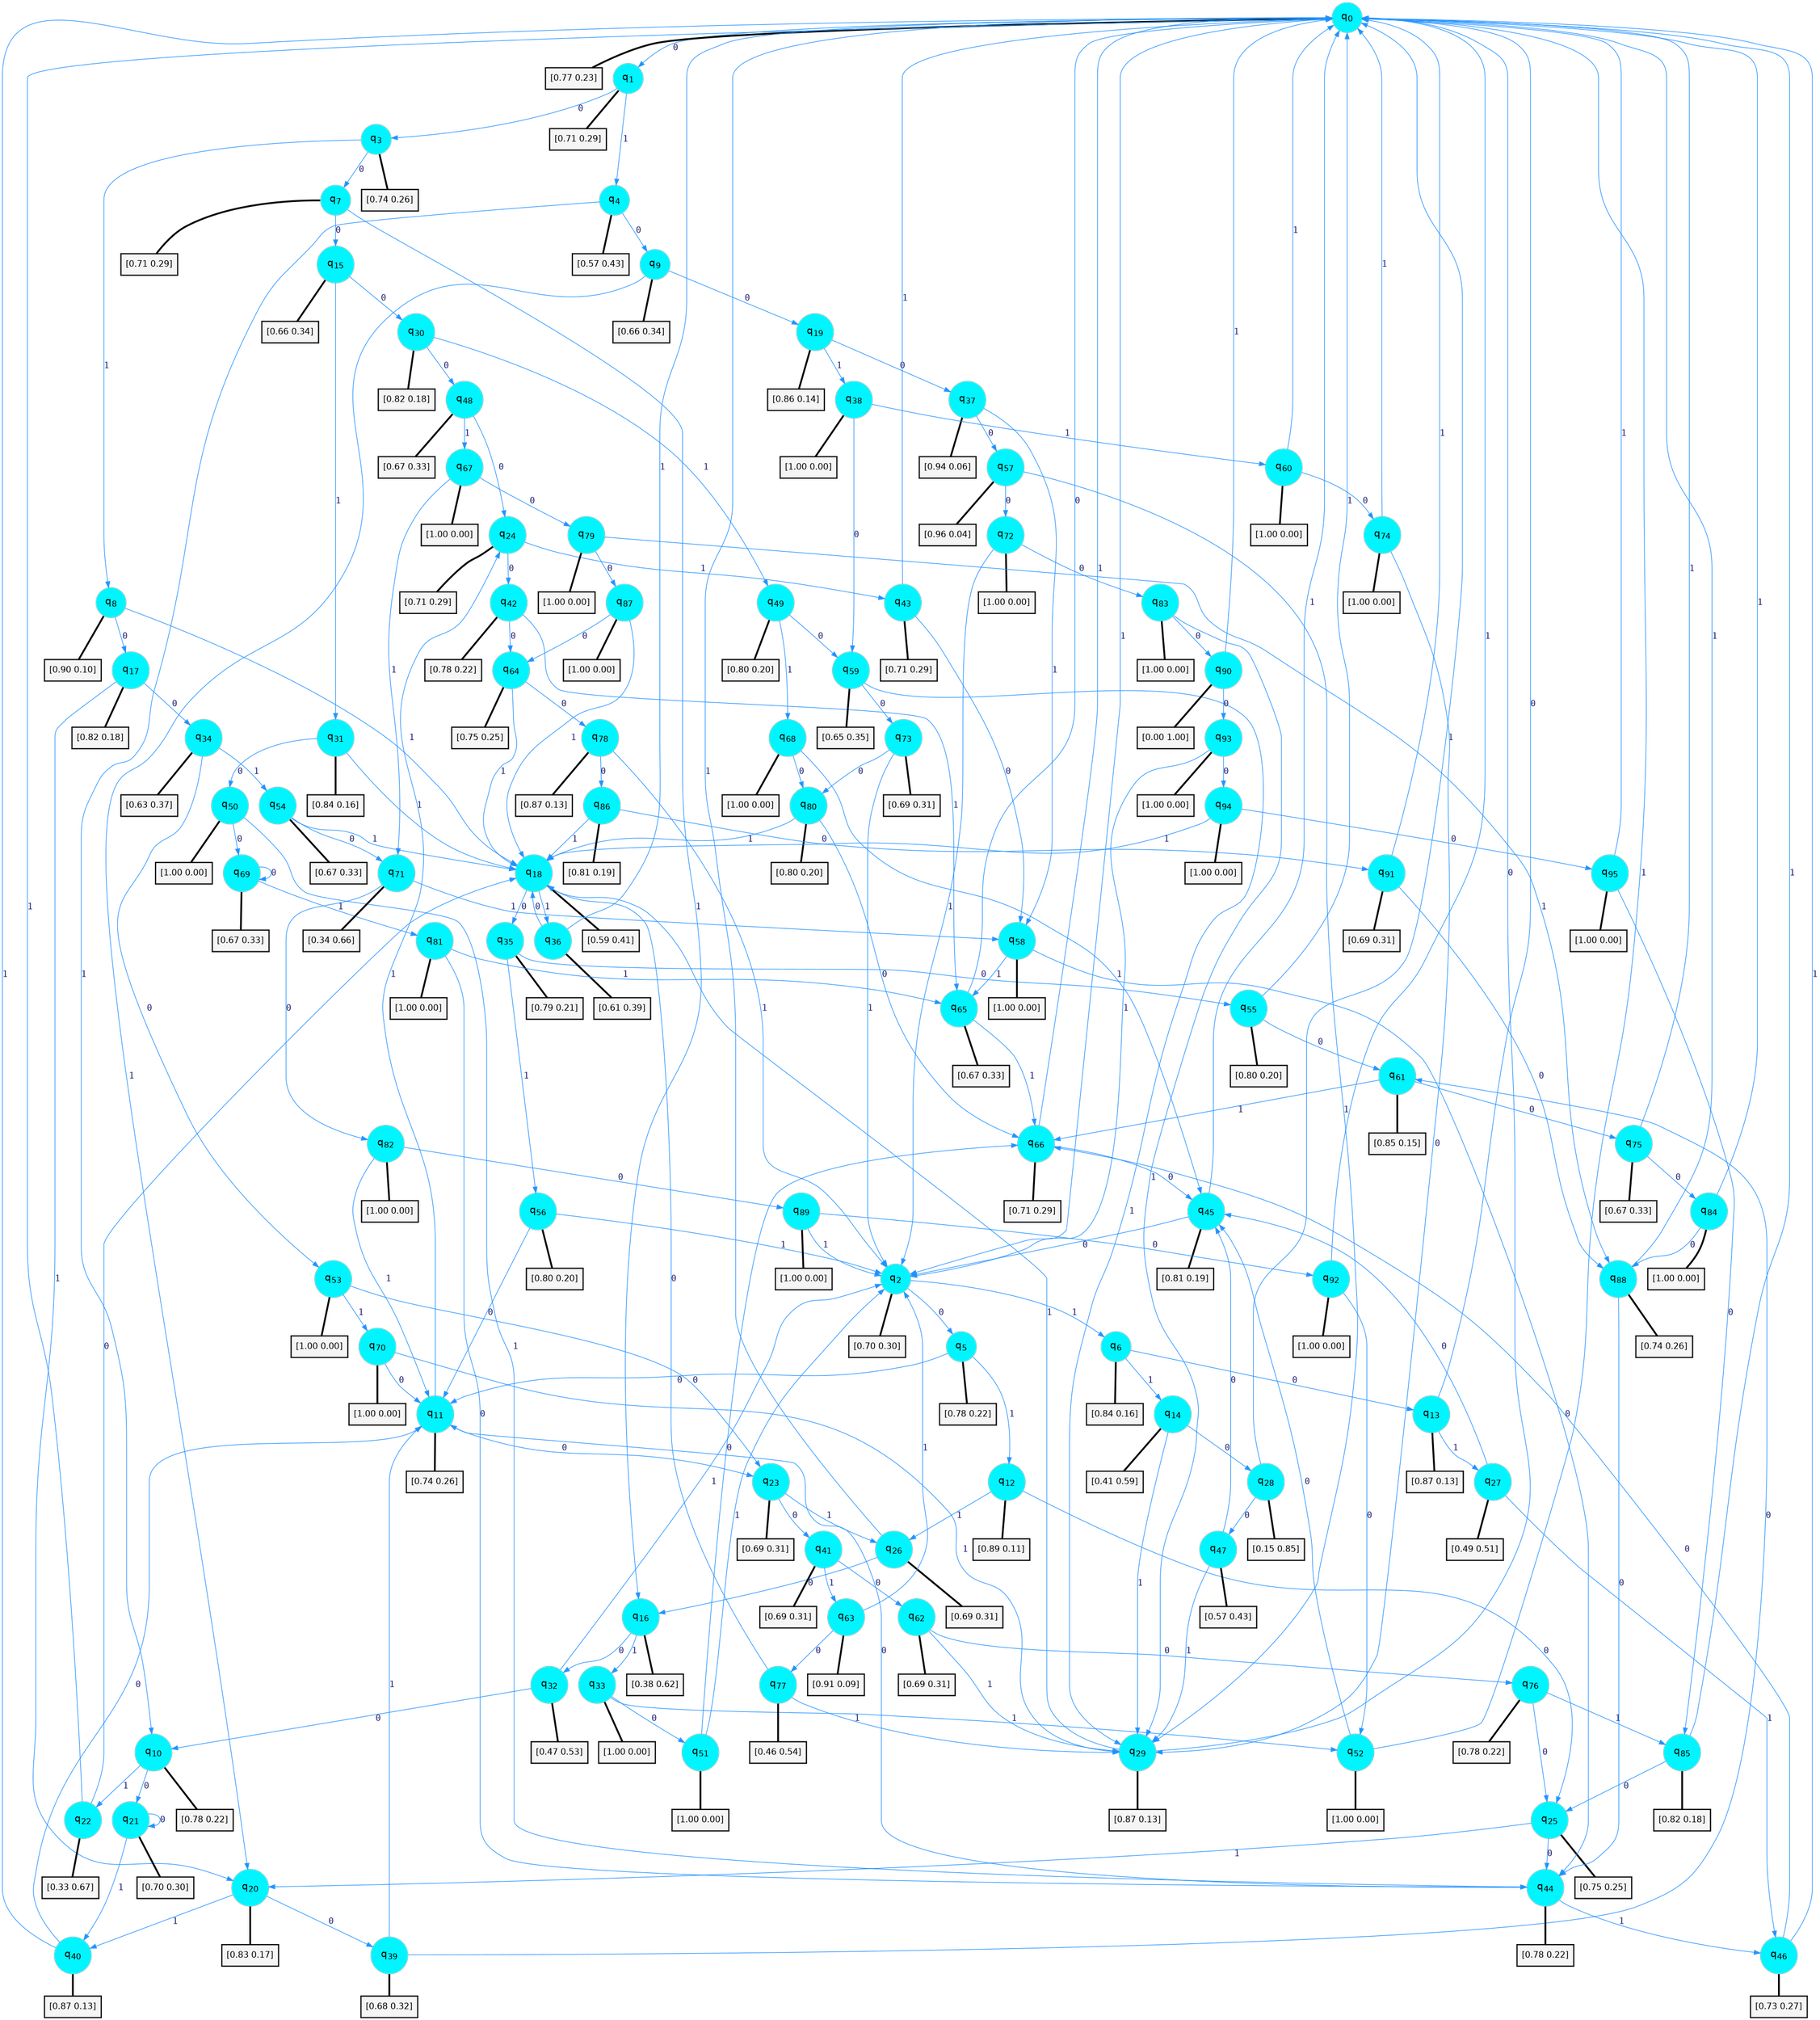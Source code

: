 digraph G {
graph [
bgcolor=transparent, dpi=300, rankdir=TD, size="40,25"];
node [
color=gray, fillcolor=turquoise1, fontcolor=black, fontname=Helvetica, fontsize=16, fontweight=bold, shape=circle, style=filled];
edge [
arrowsize=1, color=dodgerblue1, fontcolor=midnightblue, fontname=courier, fontweight=bold, penwidth=1, style=solid, weight=20];
0[label=<q<SUB>0</SUB>>];
1[label=<q<SUB>1</SUB>>];
2[label=<q<SUB>2</SUB>>];
3[label=<q<SUB>3</SUB>>];
4[label=<q<SUB>4</SUB>>];
5[label=<q<SUB>5</SUB>>];
6[label=<q<SUB>6</SUB>>];
7[label=<q<SUB>7</SUB>>];
8[label=<q<SUB>8</SUB>>];
9[label=<q<SUB>9</SUB>>];
10[label=<q<SUB>10</SUB>>];
11[label=<q<SUB>11</SUB>>];
12[label=<q<SUB>12</SUB>>];
13[label=<q<SUB>13</SUB>>];
14[label=<q<SUB>14</SUB>>];
15[label=<q<SUB>15</SUB>>];
16[label=<q<SUB>16</SUB>>];
17[label=<q<SUB>17</SUB>>];
18[label=<q<SUB>18</SUB>>];
19[label=<q<SUB>19</SUB>>];
20[label=<q<SUB>20</SUB>>];
21[label=<q<SUB>21</SUB>>];
22[label=<q<SUB>22</SUB>>];
23[label=<q<SUB>23</SUB>>];
24[label=<q<SUB>24</SUB>>];
25[label=<q<SUB>25</SUB>>];
26[label=<q<SUB>26</SUB>>];
27[label=<q<SUB>27</SUB>>];
28[label=<q<SUB>28</SUB>>];
29[label=<q<SUB>29</SUB>>];
30[label=<q<SUB>30</SUB>>];
31[label=<q<SUB>31</SUB>>];
32[label=<q<SUB>32</SUB>>];
33[label=<q<SUB>33</SUB>>];
34[label=<q<SUB>34</SUB>>];
35[label=<q<SUB>35</SUB>>];
36[label=<q<SUB>36</SUB>>];
37[label=<q<SUB>37</SUB>>];
38[label=<q<SUB>38</SUB>>];
39[label=<q<SUB>39</SUB>>];
40[label=<q<SUB>40</SUB>>];
41[label=<q<SUB>41</SUB>>];
42[label=<q<SUB>42</SUB>>];
43[label=<q<SUB>43</SUB>>];
44[label=<q<SUB>44</SUB>>];
45[label=<q<SUB>45</SUB>>];
46[label=<q<SUB>46</SUB>>];
47[label=<q<SUB>47</SUB>>];
48[label=<q<SUB>48</SUB>>];
49[label=<q<SUB>49</SUB>>];
50[label=<q<SUB>50</SUB>>];
51[label=<q<SUB>51</SUB>>];
52[label=<q<SUB>52</SUB>>];
53[label=<q<SUB>53</SUB>>];
54[label=<q<SUB>54</SUB>>];
55[label=<q<SUB>55</SUB>>];
56[label=<q<SUB>56</SUB>>];
57[label=<q<SUB>57</SUB>>];
58[label=<q<SUB>58</SUB>>];
59[label=<q<SUB>59</SUB>>];
60[label=<q<SUB>60</SUB>>];
61[label=<q<SUB>61</SUB>>];
62[label=<q<SUB>62</SUB>>];
63[label=<q<SUB>63</SUB>>];
64[label=<q<SUB>64</SUB>>];
65[label=<q<SUB>65</SUB>>];
66[label=<q<SUB>66</SUB>>];
67[label=<q<SUB>67</SUB>>];
68[label=<q<SUB>68</SUB>>];
69[label=<q<SUB>69</SUB>>];
70[label=<q<SUB>70</SUB>>];
71[label=<q<SUB>71</SUB>>];
72[label=<q<SUB>72</SUB>>];
73[label=<q<SUB>73</SUB>>];
74[label=<q<SUB>74</SUB>>];
75[label=<q<SUB>75</SUB>>];
76[label=<q<SUB>76</SUB>>];
77[label=<q<SUB>77</SUB>>];
78[label=<q<SUB>78</SUB>>];
79[label=<q<SUB>79</SUB>>];
80[label=<q<SUB>80</SUB>>];
81[label=<q<SUB>81</SUB>>];
82[label=<q<SUB>82</SUB>>];
83[label=<q<SUB>83</SUB>>];
84[label=<q<SUB>84</SUB>>];
85[label=<q<SUB>85</SUB>>];
86[label=<q<SUB>86</SUB>>];
87[label=<q<SUB>87</SUB>>];
88[label=<q<SUB>88</SUB>>];
89[label=<q<SUB>89</SUB>>];
90[label=<q<SUB>90</SUB>>];
91[label=<q<SUB>91</SUB>>];
92[label=<q<SUB>92</SUB>>];
93[label=<q<SUB>93</SUB>>];
94[label=<q<SUB>94</SUB>>];
95[label=<q<SUB>95</SUB>>];
96[label="[0.77 0.23]", shape=box,fontcolor=black, fontname=Helvetica, fontsize=14, penwidth=2, fillcolor=whitesmoke,color=black];
97[label="[0.71 0.29]", shape=box,fontcolor=black, fontname=Helvetica, fontsize=14, penwidth=2, fillcolor=whitesmoke,color=black];
98[label="[0.70 0.30]", shape=box,fontcolor=black, fontname=Helvetica, fontsize=14, penwidth=2, fillcolor=whitesmoke,color=black];
99[label="[0.74 0.26]", shape=box,fontcolor=black, fontname=Helvetica, fontsize=14, penwidth=2, fillcolor=whitesmoke,color=black];
100[label="[0.57 0.43]", shape=box,fontcolor=black, fontname=Helvetica, fontsize=14, penwidth=2, fillcolor=whitesmoke,color=black];
101[label="[0.78 0.22]", shape=box,fontcolor=black, fontname=Helvetica, fontsize=14, penwidth=2, fillcolor=whitesmoke,color=black];
102[label="[0.84 0.16]", shape=box,fontcolor=black, fontname=Helvetica, fontsize=14, penwidth=2, fillcolor=whitesmoke,color=black];
103[label="[0.71 0.29]", shape=box,fontcolor=black, fontname=Helvetica, fontsize=14, penwidth=2, fillcolor=whitesmoke,color=black];
104[label="[0.90 0.10]", shape=box,fontcolor=black, fontname=Helvetica, fontsize=14, penwidth=2, fillcolor=whitesmoke,color=black];
105[label="[0.66 0.34]", shape=box,fontcolor=black, fontname=Helvetica, fontsize=14, penwidth=2, fillcolor=whitesmoke,color=black];
106[label="[0.78 0.22]", shape=box,fontcolor=black, fontname=Helvetica, fontsize=14, penwidth=2, fillcolor=whitesmoke,color=black];
107[label="[0.74 0.26]", shape=box,fontcolor=black, fontname=Helvetica, fontsize=14, penwidth=2, fillcolor=whitesmoke,color=black];
108[label="[0.89 0.11]", shape=box,fontcolor=black, fontname=Helvetica, fontsize=14, penwidth=2, fillcolor=whitesmoke,color=black];
109[label="[0.87 0.13]", shape=box,fontcolor=black, fontname=Helvetica, fontsize=14, penwidth=2, fillcolor=whitesmoke,color=black];
110[label="[0.41 0.59]", shape=box,fontcolor=black, fontname=Helvetica, fontsize=14, penwidth=2, fillcolor=whitesmoke,color=black];
111[label="[0.66 0.34]", shape=box,fontcolor=black, fontname=Helvetica, fontsize=14, penwidth=2, fillcolor=whitesmoke,color=black];
112[label="[0.38 0.62]", shape=box,fontcolor=black, fontname=Helvetica, fontsize=14, penwidth=2, fillcolor=whitesmoke,color=black];
113[label="[0.82 0.18]", shape=box,fontcolor=black, fontname=Helvetica, fontsize=14, penwidth=2, fillcolor=whitesmoke,color=black];
114[label="[0.59 0.41]", shape=box,fontcolor=black, fontname=Helvetica, fontsize=14, penwidth=2, fillcolor=whitesmoke,color=black];
115[label="[0.86 0.14]", shape=box,fontcolor=black, fontname=Helvetica, fontsize=14, penwidth=2, fillcolor=whitesmoke,color=black];
116[label="[0.83 0.17]", shape=box,fontcolor=black, fontname=Helvetica, fontsize=14, penwidth=2, fillcolor=whitesmoke,color=black];
117[label="[0.70 0.30]", shape=box,fontcolor=black, fontname=Helvetica, fontsize=14, penwidth=2, fillcolor=whitesmoke,color=black];
118[label="[0.33 0.67]", shape=box,fontcolor=black, fontname=Helvetica, fontsize=14, penwidth=2, fillcolor=whitesmoke,color=black];
119[label="[0.69 0.31]", shape=box,fontcolor=black, fontname=Helvetica, fontsize=14, penwidth=2, fillcolor=whitesmoke,color=black];
120[label="[0.71 0.29]", shape=box,fontcolor=black, fontname=Helvetica, fontsize=14, penwidth=2, fillcolor=whitesmoke,color=black];
121[label="[0.75 0.25]", shape=box,fontcolor=black, fontname=Helvetica, fontsize=14, penwidth=2, fillcolor=whitesmoke,color=black];
122[label="[0.69 0.31]", shape=box,fontcolor=black, fontname=Helvetica, fontsize=14, penwidth=2, fillcolor=whitesmoke,color=black];
123[label="[0.49 0.51]", shape=box,fontcolor=black, fontname=Helvetica, fontsize=14, penwidth=2, fillcolor=whitesmoke,color=black];
124[label="[0.15 0.85]", shape=box,fontcolor=black, fontname=Helvetica, fontsize=14, penwidth=2, fillcolor=whitesmoke,color=black];
125[label="[0.87 0.13]", shape=box,fontcolor=black, fontname=Helvetica, fontsize=14, penwidth=2, fillcolor=whitesmoke,color=black];
126[label="[0.82 0.18]", shape=box,fontcolor=black, fontname=Helvetica, fontsize=14, penwidth=2, fillcolor=whitesmoke,color=black];
127[label="[0.84 0.16]", shape=box,fontcolor=black, fontname=Helvetica, fontsize=14, penwidth=2, fillcolor=whitesmoke,color=black];
128[label="[0.47 0.53]", shape=box,fontcolor=black, fontname=Helvetica, fontsize=14, penwidth=2, fillcolor=whitesmoke,color=black];
129[label="[1.00 0.00]", shape=box,fontcolor=black, fontname=Helvetica, fontsize=14, penwidth=2, fillcolor=whitesmoke,color=black];
130[label="[0.63 0.37]", shape=box,fontcolor=black, fontname=Helvetica, fontsize=14, penwidth=2, fillcolor=whitesmoke,color=black];
131[label="[0.79 0.21]", shape=box,fontcolor=black, fontname=Helvetica, fontsize=14, penwidth=2, fillcolor=whitesmoke,color=black];
132[label="[0.61 0.39]", shape=box,fontcolor=black, fontname=Helvetica, fontsize=14, penwidth=2, fillcolor=whitesmoke,color=black];
133[label="[0.94 0.06]", shape=box,fontcolor=black, fontname=Helvetica, fontsize=14, penwidth=2, fillcolor=whitesmoke,color=black];
134[label="[1.00 0.00]", shape=box,fontcolor=black, fontname=Helvetica, fontsize=14, penwidth=2, fillcolor=whitesmoke,color=black];
135[label="[0.68 0.32]", shape=box,fontcolor=black, fontname=Helvetica, fontsize=14, penwidth=2, fillcolor=whitesmoke,color=black];
136[label="[0.87 0.13]", shape=box,fontcolor=black, fontname=Helvetica, fontsize=14, penwidth=2, fillcolor=whitesmoke,color=black];
137[label="[0.69 0.31]", shape=box,fontcolor=black, fontname=Helvetica, fontsize=14, penwidth=2, fillcolor=whitesmoke,color=black];
138[label="[0.78 0.22]", shape=box,fontcolor=black, fontname=Helvetica, fontsize=14, penwidth=2, fillcolor=whitesmoke,color=black];
139[label="[0.71 0.29]", shape=box,fontcolor=black, fontname=Helvetica, fontsize=14, penwidth=2, fillcolor=whitesmoke,color=black];
140[label="[0.78 0.22]", shape=box,fontcolor=black, fontname=Helvetica, fontsize=14, penwidth=2, fillcolor=whitesmoke,color=black];
141[label="[0.81 0.19]", shape=box,fontcolor=black, fontname=Helvetica, fontsize=14, penwidth=2, fillcolor=whitesmoke,color=black];
142[label="[0.73 0.27]", shape=box,fontcolor=black, fontname=Helvetica, fontsize=14, penwidth=2, fillcolor=whitesmoke,color=black];
143[label="[0.57 0.43]", shape=box,fontcolor=black, fontname=Helvetica, fontsize=14, penwidth=2, fillcolor=whitesmoke,color=black];
144[label="[0.67 0.33]", shape=box,fontcolor=black, fontname=Helvetica, fontsize=14, penwidth=2, fillcolor=whitesmoke,color=black];
145[label="[0.80 0.20]", shape=box,fontcolor=black, fontname=Helvetica, fontsize=14, penwidth=2, fillcolor=whitesmoke,color=black];
146[label="[1.00 0.00]", shape=box,fontcolor=black, fontname=Helvetica, fontsize=14, penwidth=2, fillcolor=whitesmoke,color=black];
147[label="[1.00 0.00]", shape=box,fontcolor=black, fontname=Helvetica, fontsize=14, penwidth=2, fillcolor=whitesmoke,color=black];
148[label="[1.00 0.00]", shape=box,fontcolor=black, fontname=Helvetica, fontsize=14, penwidth=2, fillcolor=whitesmoke,color=black];
149[label="[1.00 0.00]", shape=box,fontcolor=black, fontname=Helvetica, fontsize=14, penwidth=2, fillcolor=whitesmoke,color=black];
150[label="[0.67 0.33]", shape=box,fontcolor=black, fontname=Helvetica, fontsize=14, penwidth=2, fillcolor=whitesmoke,color=black];
151[label="[0.80 0.20]", shape=box,fontcolor=black, fontname=Helvetica, fontsize=14, penwidth=2, fillcolor=whitesmoke,color=black];
152[label="[0.80 0.20]", shape=box,fontcolor=black, fontname=Helvetica, fontsize=14, penwidth=2, fillcolor=whitesmoke,color=black];
153[label="[0.96 0.04]", shape=box,fontcolor=black, fontname=Helvetica, fontsize=14, penwidth=2, fillcolor=whitesmoke,color=black];
154[label="[1.00 0.00]", shape=box,fontcolor=black, fontname=Helvetica, fontsize=14, penwidth=2, fillcolor=whitesmoke,color=black];
155[label="[0.65 0.35]", shape=box,fontcolor=black, fontname=Helvetica, fontsize=14, penwidth=2, fillcolor=whitesmoke,color=black];
156[label="[1.00 0.00]", shape=box,fontcolor=black, fontname=Helvetica, fontsize=14, penwidth=2, fillcolor=whitesmoke,color=black];
157[label="[0.85 0.15]", shape=box,fontcolor=black, fontname=Helvetica, fontsize=14, penwidth=2, fillcolor=whitesmoke,color=black];
158[label="[0.69 0.31]", shape=box,fontcolor=black, fontname=Helvetica, fontsize=14, penwidth=2, fillcolor=whitesmoke,color=black];
159[label="[0.91 0.09]", shape=box,fontcolor=black, fontname=Helvetica, fontsize=14, penwidth=2, fillcolor=whitesmoke,color=black];
160[label="[0.75 0.25]", shape=box,fontcolor=black, fontname=Helvetica, fontsize=14, penwidth=2, fillcolor=whitesmoke,color=black];
161[label="[0.67 0.33]", shape=box,fontcolor=black, fontname=Helvetica, fontsize=14, penwidth=2, fillcolor=whitesmoke,color=black];
162[label="[0.71 0.29]", shape=box,fontcolor=black, fontname=Helvetica, fontsize=14, penwidth=2, fillcolor=whitesmoke,color=black];
163[label="[1.00 0.00]", shape=box,fontcolor=black, fontname=Helvetica, fontsize=14, penwidth=2, fillcolor=whitesmoke,color=black];
164[label="[1.00 0.00]", shape=box,fontcolor=black, fontname=Helvetica, fontsize=14, penwidth=2, fillcolor=whitesmoke,color=black];
165[label="[0.67 0.33]", shape=box,fontcolor=black, fontname=Helvetica, fontsize=14, penwidth=2, fillcolor=whitesmoke,color=black];
166[label="[1.00 0.00]", shape=box,fontcolor=black, fontname=Helvetica, fontsize=14, penwidth=2, fillcolor=whitesmoke,color=black];
167[label="[0.34 0.66]", shape=box,fontcolor=black, fontname=Helvetica, fontsize=14, penwidth=2, fillcolor=whitesmoke,color=black];
168[label="[1.00 0.00]", shape=box,fontcolor=black, fontname=Helvetica, fontsize=14, penwidth=2, fillcolor=whitesmoke,color=black];
169[label="[0.69 0.31]", shape=box,fontcolor=black, fontname=Helvetica, fontsize=14, penwidth=2, fillcolor=whitesmoke,color=black];
170[label="[1.00 0.00]", shape=box,fontcolor=black, fontname=Helvetica, fontsize=14, penwidth=2, fillcolor=whitesmoke,color=black];
171[label="[0.67 0.33]", shape=box,fontcolor=black, fontname=Helvetica, fontsize=14, penwidth=2, fillcolor=whitesmoke,color=black];
172[label="[0.78 0.22]", shape=box,fontcolor=black, fontname=Helvetica, fontsize=14, penwidth=2, fillcolor=whitesmoke,color=black];
173[label="[0.46 0.54]", shape=box,fontcolor=black, fontname=Helvetica, fontsize=14, penwidth=2, fillcolor=whitesmoke,color=black];
174[label="[0.87 0.13]", shape=box,fontcolor=black, fontname=Helvetica, fontsize=14, penwidth=2, fillcolor=whitesmoke,color=black];
175[label="[1.00 0.00]", shape=box,fontcolor=black, fontname=Helvetica, fontsize=14, penwidth=2, fillcolor=whitesmoke,color=black];
176[label="[0.80 0.20]", shape=box,fontcolor=black, fontname=Helvetica, fontsize=14, penwidth=2, fillcolor=whitesmoke,color=black];
177[label="[1.00 0.00]", shape=box,fontcolor=black, fontname=Helvetica, fontsize=14, penwidth=2, fillcolor=whitesmoke,color=black];
178[label="[1.00 0.00]", shape=box,fontcolor=black, fontname=Helvetica, fontsize=14, penwidth=2, fillcolor=whitesmoke,color=black];
179[label="[1.00 0.00]", shape=box,fontcolor=black, fontname=Helvetica, fontsize=14, penwidth=2, fillcolor=whitesmoke,color=black];
180[label="[1.00 0.00]", shape=box,fontcolor=black, fontname=Helvetica, fontsize=14, penwidth=2, fillcolor=whitesmoke,color=black];
181[label="[0.82 0.18]", shape=box,fontcolor=black, fontname=Helvetica, fontsize=14, penwidth=2, fillcolor=whitesmoke,color=black];
182[label="[0.81 0.19]", shape=box,fontcolor=black, fontname=Helvetica, fontsize=14, penwidth=2, fillcolor=whitesmoke,color=black];
183[label="[1.00 0.00]", shape=box,fontcolor=black, fontname=Helvetica, fontsize=14, penwidth=2, fillcolor=whitesmoke,color=black];
184[label="[0.74 0.26]", shape=box,fontcolor=black, fontname=Helvetica, fontsize=14, penwidth=2, fillcolor=whitesmoke,color=black];
185[label="[1.00 0.00]", shape=box,fontcolor=black, fontname=Helvetica, fontsize=14, penwidth=2, fillcolor=whitesmoke,color=black];
186[label="[0.00 1.00]", shape=box,fontcolor=black, fontname=Helvetica, fontsize=14, penwidth=2, fillcolor=whitesmoke,color=black];
187[label="[0.69 0.31]", shape=box,fontcolor=black, fontname=Helvetica, fontsize=14, penwidth=2, fillcolor=whitesmoke,color=black];
188[label="[1.00 0.00]", shape=box,fontcolor=black, fontname=Helvetica, fontsize=14, penwidth=2, fillcolor=whitesmoke,color=black];
189[label="[1.00 0.00]", shape=box,fontcolor=black, fontname=Helvetica, fontsize=14, penwidth=2, fillcolor=whitesmoke,color=black];
190[label="[1.00 0.00]", shape=box,fontcolor=black, fontname=Helvetica, fontsize=14, penwidth=2, fillcolor=whitesmoke,color=black];
191[label="[1.00 0.00]", shape=box,fontcolor=black, fontname=Helvetica, fontsize=14, penwidth=2, fillcolor=whitesmoke,color=black];
0->1 [label=0];
0->2 [label=1];
0->96 [arrowhead=none, penwidth=3,color=black];
1->3 [label=0];
1->4 [label=1];
1->97 [arrowhead=none, penwidth=3,color=black];
2->5 [label=0];
2->6 [label=1];
2->98 [arrowhead=none, penwidth=3,color=black];
3->7 [label=0];
3->8 [label=1];
3->99 [arrowhead=none, penwidth=3,color=black];
4->9 [label=0];
4->10 [label=1];
4->100 [arrowhead=none, penwidth=3,color=black];
5->11 [label=0];
5->12 [label=1];
5->101 [arrowhead=none, penwidth=3,color=black];
6->13 [label=0];
6->14 [label=1];
6->102 [arrowhead=none, penwidth=3,color=black];
7->15 [label=0];
7->16 [label=1];
7->103 [arrowhead=none, penwidth=3,color=black];
8->17 [label=0];
8->18 [label=1];
8->104 [arrowhead=none, penwidth=3,color=black];
9->19 [label=0];
9->20 [label=1];
9->105 [arrowhead=none, penwidth=3,color=black];
10->21 [label=0];
10->22 [label=1];
10->106 [arrowhead=none, penwidth=3,color=black];
11->23 [label=0];
11->24 [label=1];
11->107 [arrowhead=none, penwidth=3,color=black];
12->25 [label=0];
12->26 [label=1];
12->108 [arrowhead=none, penwidth=3,color=black];
13->0 [label=0];
13->27 [label=1];
13->109 [arrowhead=none, penwidth=3,color=black];
14->28 [label=0];
14->29 [label=1];
14->110 [arrowhead=none, penwidth=3,color=black];
15->30 [label=0];
15->31 [label=1];
15->111 [arrowhead=none, penwidth=3,color=black];
16->32 [label=0];
16->33 [label=1];
16->112 [arrowhead=none, penwidth=3,color=black];
17->34 [label=0];
17->20 [label=1];
17->113 [arrowhead=none, penwidth=3,color=black];
18->35 [label=0];
18->36 [label=1];
18->114 [arrowhead=none, penwidth=3,color=black];
19->37 [label=0];
19->38 [label=1];
19->115 [arrowhead=none, penwidth=3,color=black];
20->39 [label=0];
20->40 [label=1];
20->116 [arrowhead=none, penwidth=3,color=black];
21->21 [label=0];
21->40 [label=1];
21->117 [arrowhead=none, penwidth=3,color=black];
22->18 [label=0];
22->0 [label=1];
22->118 [arrowhead=none, penwidth=3,color=black];
23->41 [label=0];
23->26 [label=1];
23->119 [arrowhead=none, penwidth=3,color=black];
24->42 [label=0];
24->43 [label=1];
24->120 [arrowhead=none, penwidth=3,color=black];
25->44 [label=0];
25->20 [label=1];
25->121 [arrowhead=none, penwidth=3,color=black];
26->16 [label=0];
26->0 [label=1];
26->122 [arrowhead=none, penwidth=3,color=black];
27->45 [label=0];
27->46 [label=1];
27->123 [arrowhead=none, penwidth=3,color=black];
28->47 [label=0];
28->0 [label=1];
28->124 [arrowhead=none, penwidth=3,color=black];
29->0 [label=0];
29->18 [label=1];
29->125 [arrowhead=none, penwidth=3,color=black];
30->48 [label=0];
30->49 [label=1];
30->126 [arrowhead=none, penwidth=3,color=black];
31->50 [label=0];
31->18 [label=1];
31->127 [arrowhead=none, penwidth=3,color=black];
32->10 [label=0];
32->2 [label=1];
32->128 [arrowhead=none, penwidth=3,color=black];
33->51 [label=0];
33->52 [label=1];
33->129 [arrowhead=none, penwidth=3,color=black];
34->53 [label=0];
34->54 [label=1];
34->130 [arrowhead=none, penwidth=3,color=black];
35->55 [label=0];
35->56 [label=1];
35->131 [arrowhead=none, penwidth=3,color=black];
36->18 [label=0];
36->0 [label=1];
36->132 [arrowhead=none, penwidth=3,color=black];
37->57 [label=0];
37->58 [label=1];
37->133 [arrowhead=none, penwidth=3,color=black];
38->59 [label=0];
38->60 [label=1];
38->134 [arrowhead=none, penwidth=3,color=black];
39->61 [label=0];
39->11 [label=1];
39->135 [arrowhead=none, penwidth=3,color=black];
40->11 [label=0];
40->0 [label=1];
40->136 [arrowhead=none, penwidth=3,color=black];
41->62 [label=0];
41->63 [label=1];
41->137 [arrowhead=none, penwidth=3,color=black];
42->64 [label=0];
42->65 [label=1];
42->138 [arrowhead=none, penwidth=3,color=black];
43->58 [label=0];
43->0 [label=1];
43->139 [arrowhead=none, penwidth=3,color=black];
44->11 [label=0];
44->46 [label=1];
44->140 [arrowhead=none, penwidth=3,color=black];
45->2 [label=0];
45->0 [label=1];
45->141 [arrowhead=none, penwidth=3,color=black];
46->66 [label=0];
46->0 [label=1];
46->142 [arrowhead=none, penwidth=3,color=black];
47->45 [label=0];
47->29 [label=1];
47->143 [arrowhead=none, penwidth=3,color=black];
48->24 [label=0];
48->67 [label=1];
48->144 [arrowhead=none, penwidth=3,color=black];
49->59 [label=0];
49->68 [label=1];
49->145 [arrowhead=none, penwidth=3,color=black];
50->69 [label=0];
50->44 [label=1];
50->146 [arrowhead=none, penwidth=3,color=black];
51->66 [label=0];
51->2 [label=1];
51->147 [arrowhead=none, penwidth=3,color=black];
52->45 [label=0];
52->0 [label=1];
52->148 [arrowhead=none, penwidth=3,color=black];
53->23 [label=0];
53->70 [label=1];
53->149 [arrowhead=none, penwidth=3,color=black];
54->71 [label=0];
54->18 [label=1];
54->150 [arrowhead=none, penwidth=3,color=black];
55->61 [label=0];
55->0 [label=1];
55->151 [arrowhead=none, penwidth=3,color=black];
56->11 [label=0];
56->2 [label=1];
56->152 [arrowhead=none, penwidth=3,color=black];
57->72 [label=0];
57->29 [label=1];
57->153 [arrowhead=none, penwidth=3,color=black];
58->44 [label=0];
58->65 [label=1];
58->154 [arrowhead=none, penwidth=3,color=black];
59->73 [label=0];
59->29 [label=1];
59->155 [arrowhead=none, penwidth=3,color=black];
60->74 [label=0];
60->0 [label=1];
60->156 [arrowhead=none, penwidth=3,color=black];
61->75 [label=0];
61->66 [label=1];
61->157 [arrowhead=none, penwidth=3,color=black];
62->76 [label=0];
62->29 [label=1];
62->158 [arrowhead=none, penwidth=3,color=black];
63->77 [label=0];
63->2 [label=1];
63->159 [arrowhead=none, penwidth=3,color=black];
64->78 [label=0];
64->18 [label=1];
64->160 [arrowhead=none, penwidth=3,color=black];
65->0 [label=0];
65->66 [label=1];
65->161 [arrowhead=none, penwidth=3,color=black];
66->45 [label=0];
66->0 [label=1];
66->162 [arrowhead=none, penwidth=3,color=black];
67->79 [label=0];
67->71 [label=1];
67->163 [arrowhead=none, penwidth=3,color=black];
68->80 [label=0];
68->45 [label=1];
68->164 [arrowhead=none, penwidth=3,color=black];
69->69 [label=0];
69->81 [label=1];
69->165 [arrowhead=none, penwidth=3,color=black];
70->11 [label=0];
70->29 [label=1];
70->166 [arrowhead=none, penwidth=3,color=black];
71->82 [label=0];
71->58 [label=1];
71->167 [arrowhead=none, penwidth=3,color=black];
72->83 [label=0];
72->2 [label=1];
72->168 [arrowhead=none, penwidth=3,color=black];
73->80 [label=0];
73->2 [label=1];
73->169 [arrowhead=none, penwidth=3,color=black];
74->29 [label=0];
74->0 [label=1];
74->170 [arrowhead=none, penwidth=3,color=black];
75->84 [label=0];
75->0 [label=1];
75->171 [arrowhead=none, penwidth=3,color=black];
76->25 [label=0];
76->85 [label=1];
76->172 [arrowhead=none, penwidth=3,color=black];
77->18 [label=0];
77->29 [label=1];
77->173 [arrowhead=none, penwidth=3,color=black];
78->86 [label=0];
78->2 [label=1];
78->174 [arrowhead=none, penwidth=3,color=black];
79->87 [label=0];
79->88 [label=1];
79->175 [arrowhead=none, penwidth=3,color=black];
80->66 [label=0];
80->18 [label=1];
80->176 [arrowhead=none, penwidth=3,color=black];
81->44 [label=0];
81->65 [label=1];
81->177 [arrowhead=none, penwidth=3,color=black];
82->89 [label=0];
82->11 [label=1];
82->178 [arrowhead=none, penwidth=3,color=black];
83->90 [label=0];
83->29 [label=1];
83->179 [arrowhead=none, penwidth=3,color=black];
84->88 [label=0];
84->0 [label=1];
84->180 [arrowhead=none, penwidth=3,color=black];
85->25 [label=0];
85->0 [label=1];
85->181 [arrowhead=none, penwidth=3,color=black];
86->91 [label=0];
86->18 [label=1];
86->182 [arrowhead=none, penwidth=3,color=black];
87->64 [label=0];
87->18 [label=1];
87->183 [arrowhead=none, penwidth=3,color=black];
88->44 [label=0];
88->0 [label=1];
88->184 [arrowhead=none, penwidth=3,color=black];
89->92 [label=0];
89->2 [label=1];
89->185 [arrowhead=none, penwidth=3,color=black];
90->93 [label=0];
90->0 [label=1];
90->186 [arrowhead=none, penwidth=3,color=black];
91->88 [label=0];
91->0 [label=1];
91->187 [arrowhead=none, penwidth=3,color=black];
92->52 [label=0];
92->0 [label=1];
92->188 [arrowhead=none, penwidth=3,color=black];
93->94 [label=0];
93->2 [label=1];
93->189 [arrowhead=none, penwidth=3,color=black];
94->95 [label=0];
94->18 [label=1];
94->190 [arrowhead=none, penwidth=3,color=black];
95->85 [label=0];
95->0 [label=1];
95->191 [arrowhead=none, penwidth=3,color=black];
}
